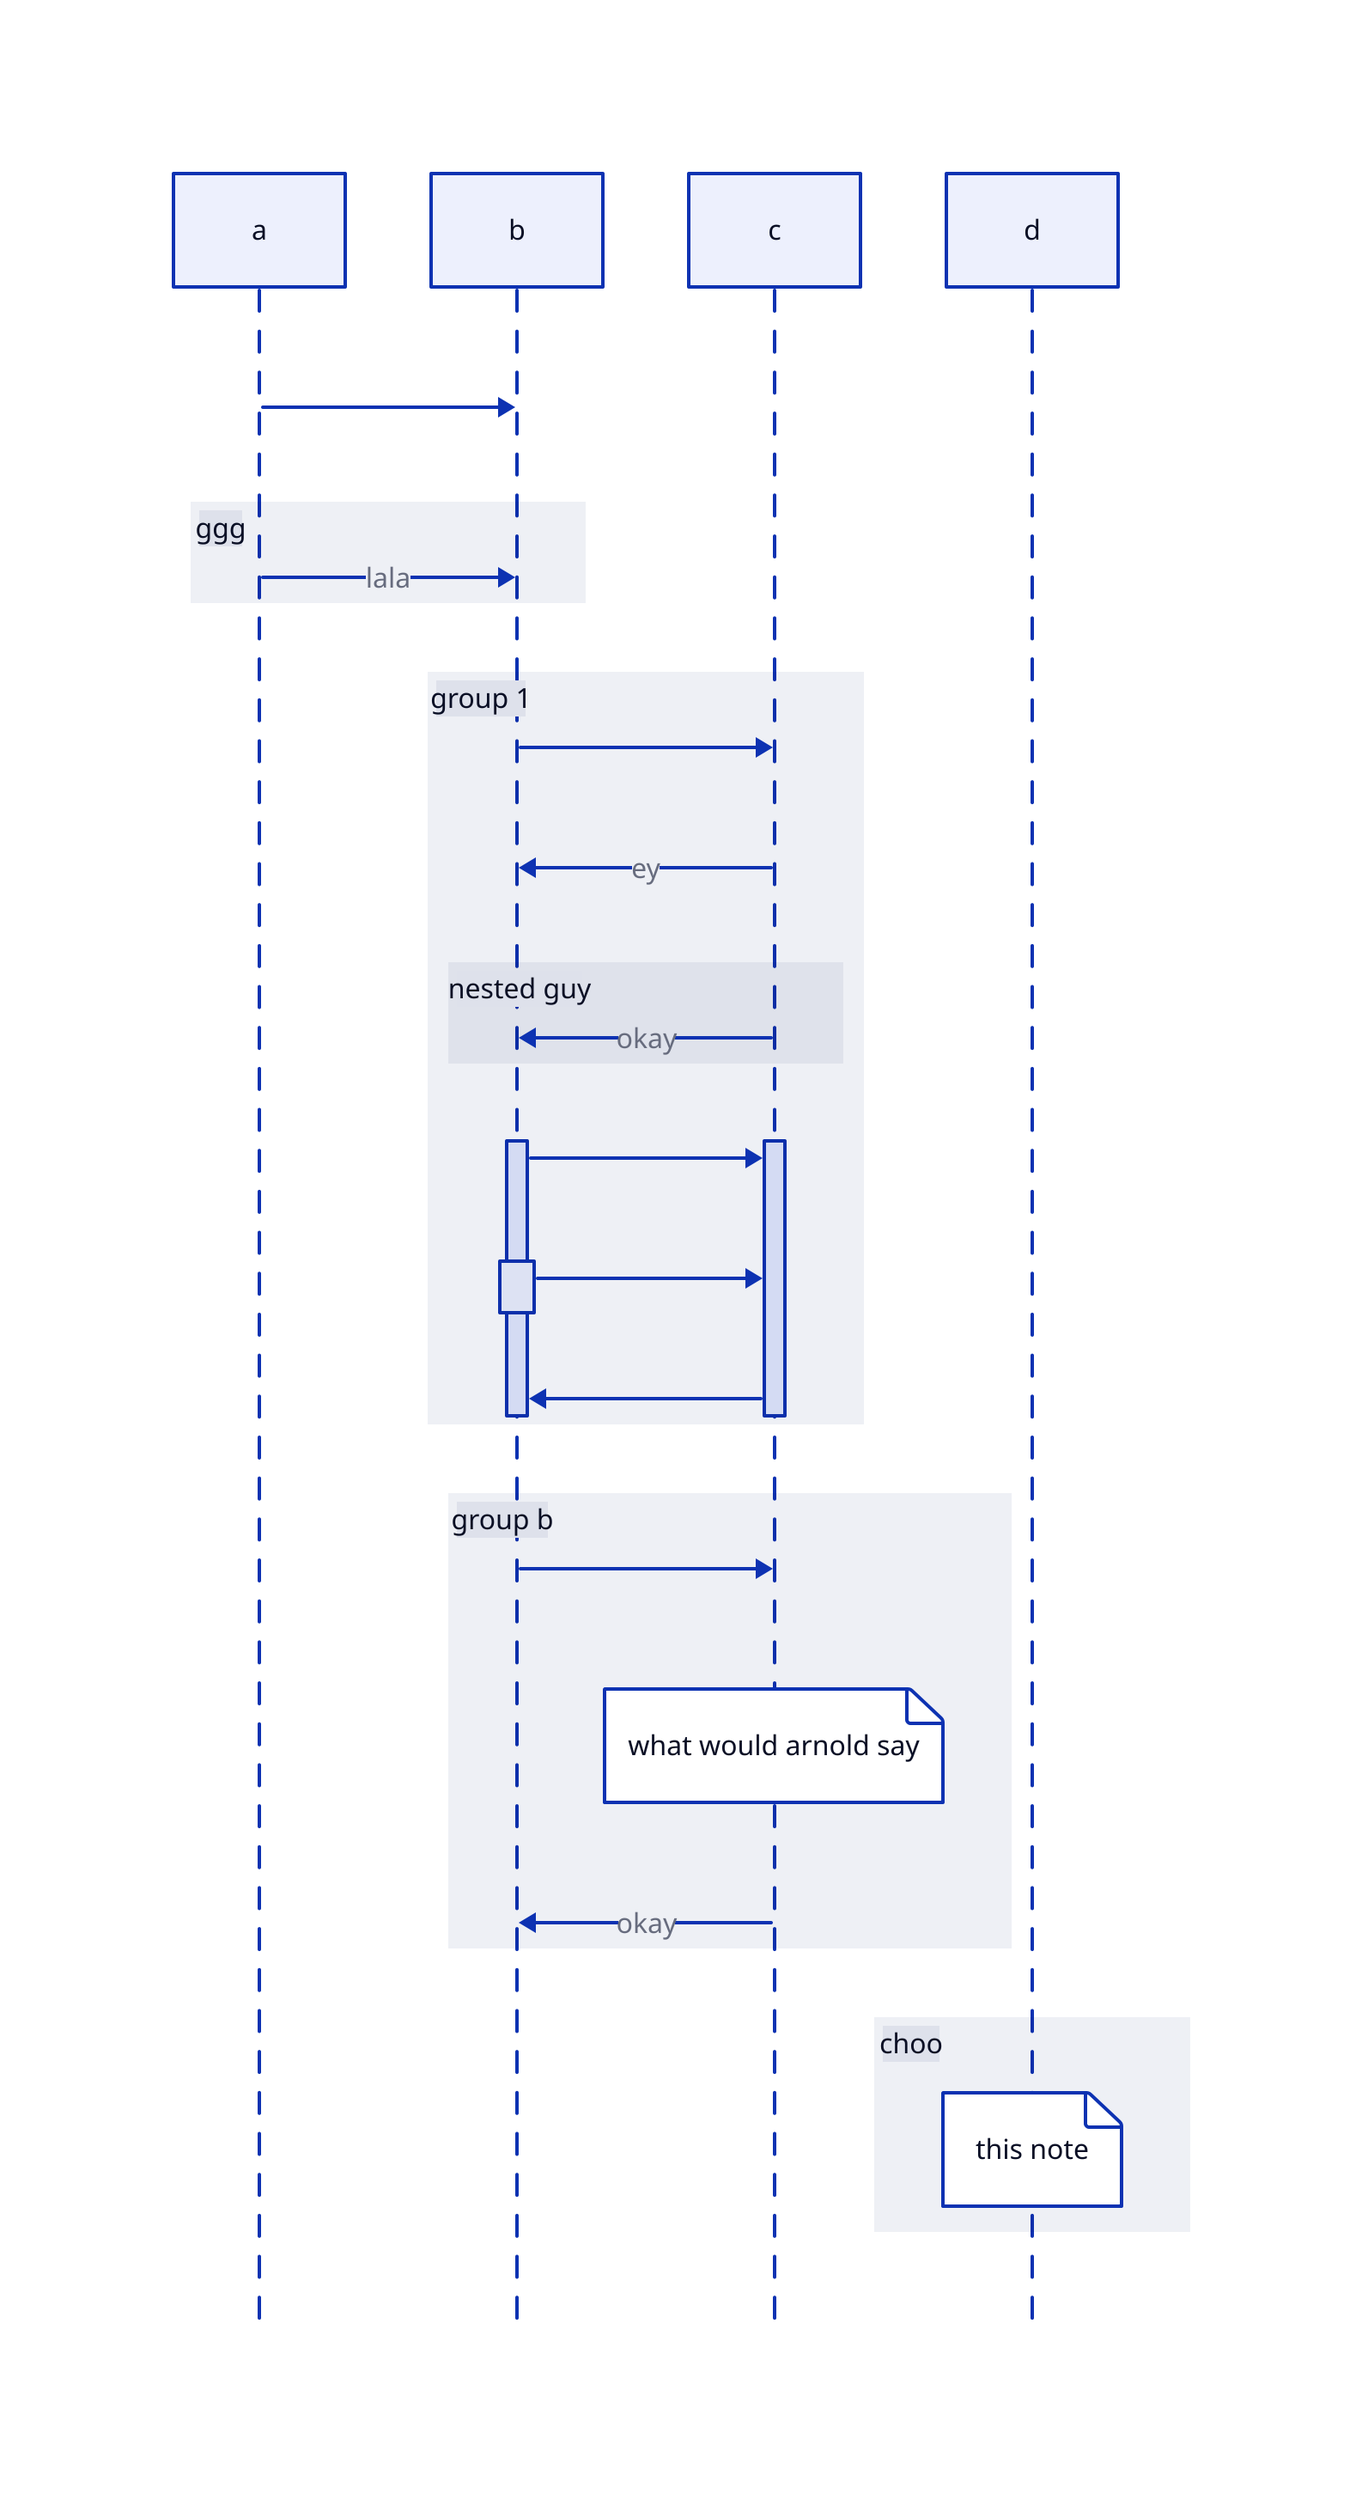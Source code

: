 shape: sequence_diagram
a;b;c;d
a -> b
ggg: {
	a -> b: lala
}
group 1: {
  b -> c
	c -> b: ey
  nested guy: {
    c -> b: okay
  }
  b.t1 -> c.t1
  b.t1.t2 -> c.t1
  c.t1 -> b.t1
}
group b: {
  b -> c
	c."what would arnold say"
  c -> b: okay
}
choo: {
  d."this note"
}
